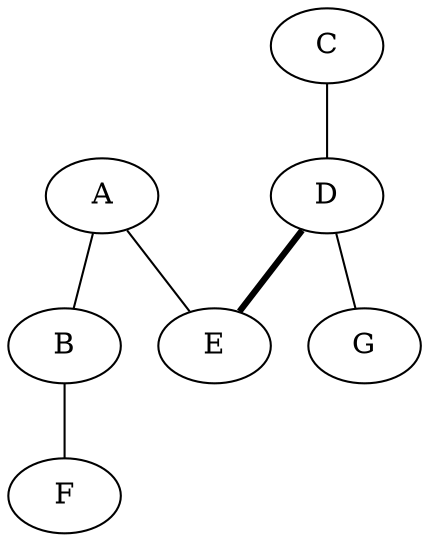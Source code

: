 graph Baum {
      A -- B
      C -- D
      A -- E
      B -- F
      D -- G
      D -- E [penwidth=3]
}